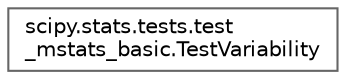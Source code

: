 digraph "Graphical Class Hierarchy"
{
 // LATEX_PDF_SIZE
  bgcolor="transparent";
  edge [fontname=Helvetica,fontsize=10,labelfontname=Helvetica,labelfontsize=10];
  node [fontname=Helvetica,fontsize=10,shape=box,height=0.2,width=0.4];
  rankdir="LR";
  Node0 [id="Node000000",label="scipy.stats.tests.test\l_mstats_basic.TestVariability",height=0.2,width=0.4,color="grey40", fillcolor="white", style="filled",URL="$dd/d9a/classscipy_1_1stats_1_1tests_1_1test__mstats__basic_1_1TestVariability.html",tooltip=" "];
}
